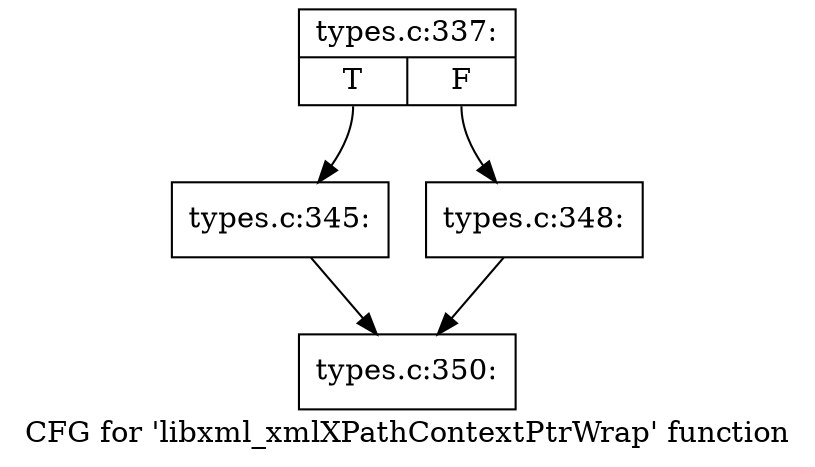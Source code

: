 digraph "CFG for 'libxml_xmlXPathContextPtrWrap' function" {
	label="CFG for 'libxml_xmlXPathContextPtrWrap' function";

	Node0x432db60 [shape=record,label="{types.c:337:|{<s0>T|<s1>F}}"];
	Node0x432db60:s0 -> Node0x436f8f0;
	Node0x432db60:s1 -> Node0x436f940;
	Node0x436f8f0 [shape=record,label="{types.c:345:}"];
	Node0x436f8f0 -> Node0x4363f70;
	Node0x436f940 [shape=record,label="{types.c:348:}"];
	Node0x436f940 -> Node0x4363f70;
	Node0x4363f70 [shape=record,label="{types.c:350:}"];
}
